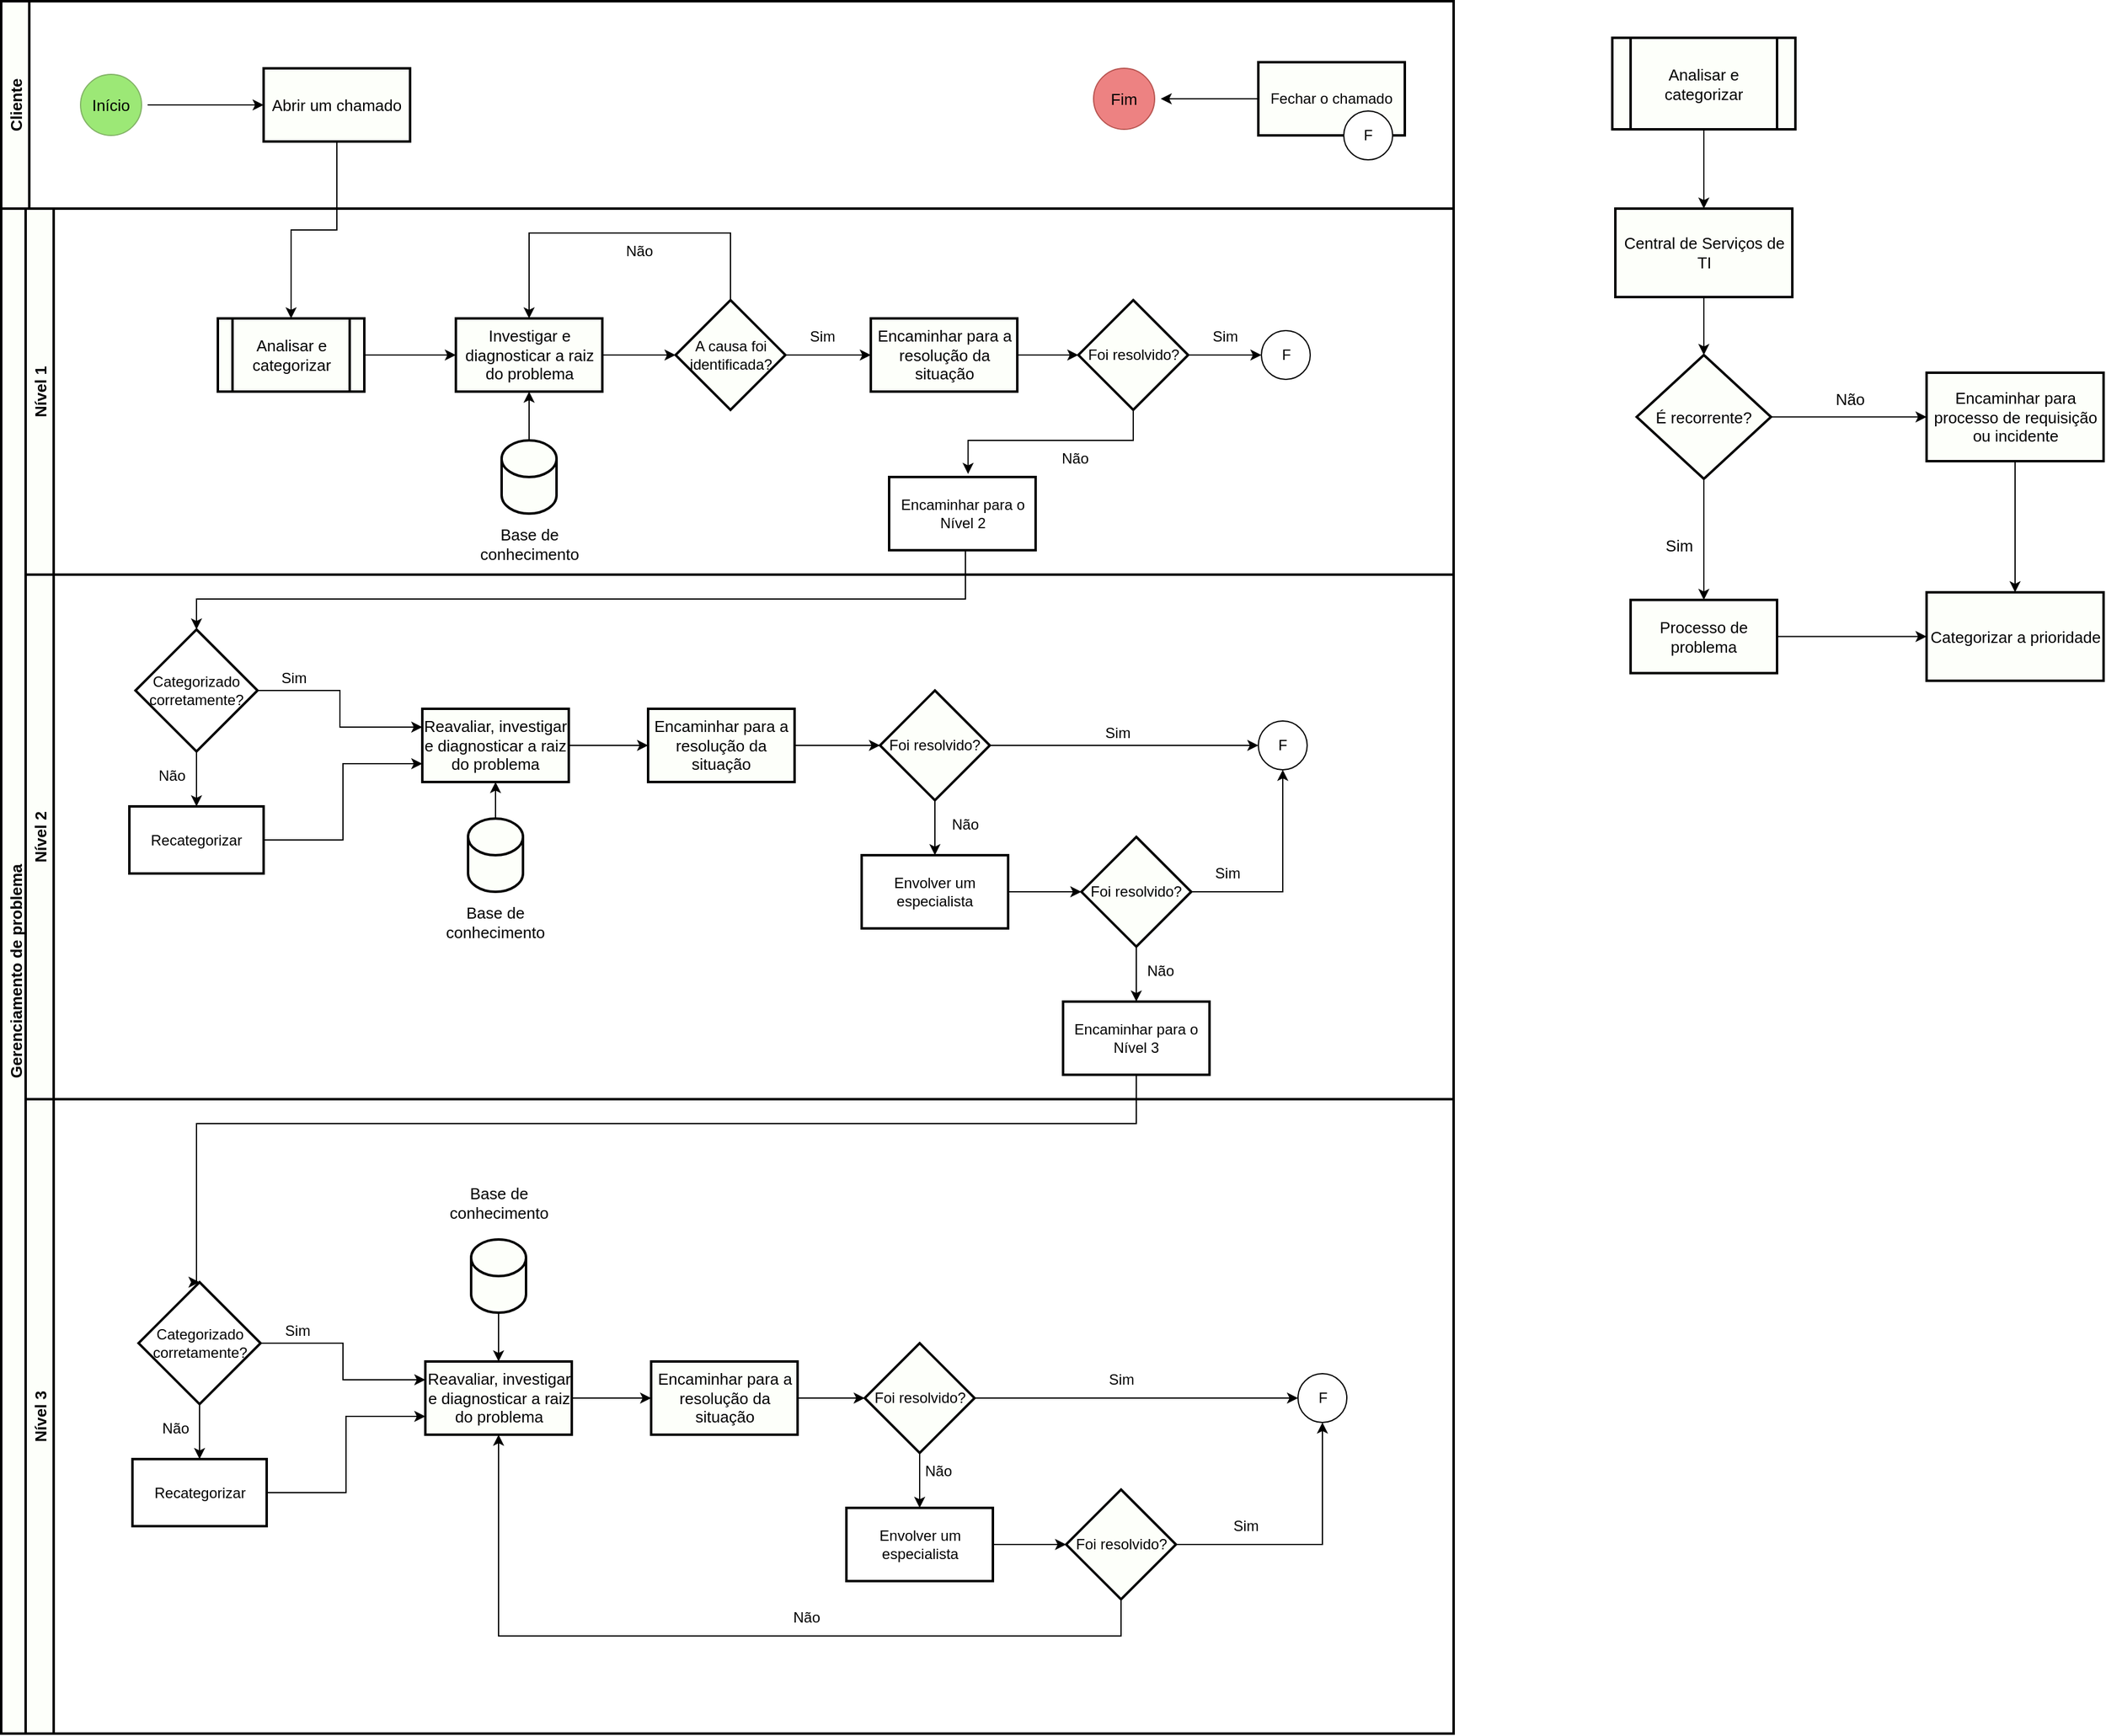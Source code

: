<mxfile version="20.5.3" type="device" pages="2"><diagram id="KlWMobIwwY9y-XO-scRr" name="Página-1"><mxGraphModel dx="1237" dy="596" grid="1" gridSize="10" guides="1" tooltips="1" connect="1" arrows="1" fold="1" page="1" pageScale="1" pageWidth="827" pageHeight="1169" math="0" shadow="0"><root><mxCell id="0"/><mxCell id="1" parent="0"/><mxCell id="NWzVZYrRXjy5s8aGG3nC-1" value="" style="ellipse;whiteSpace=wrap;html=1;aspect=fixed;fillColor=#9CE876;strokeColor=#82b366;" parent="1" vertex="1"><mxGeometry x="95" y="110" width="50" height="50" as="geometry"/></mxCell><mxCell id="NWzVZYrRXjy5s8aGG3nC-5" value="Cliente" style="swimlane;horizontal=0;strokeWidth=2;fontSize=13;fillColor=#FDFFFA;" parent="1" vertex="1"><mxGeometry x="30" y="50" width="1190" height="170" as="geometry"/></mxCell><mxCell id="NWzVZYrRXjy5s8aGG3nC-7" style="edgeStyle=orthogonalEdgeStyle;rounded=0;orthogonalLoop=1;jettySize=auto;html=1;entryX=0;entryY=0.5;entryDx=0;entryDy=0;fontSize=13;" parent="NWzVZYrRXjy5s8aGG3nC-5" source="NWzVZYrRXjy5s8aGG3nC-2" target="NWzVZYrRXjy5s8aGG3nC-8" edge="1"><mxGeometry relative="1" as="geometry"><mxPoint x="175" y="85" as="targetPoint"/></mxGeometry></mxCell><mxCell id="NWzVZYrRXjy5s8aGG3nC-2" value="Início" style="text;html=1;strokeColor=none;fillColor=none;align=center;verticalAlign=middle;whiteSpace=wrap;rounded=0;strokeWidth=2;fontSize=13;" parent="NWzVZYrRXjy5s8aGG3nC-5" vertex="1"><mxGeometry x="60" y="70" width="60" height="30" as="geometry"/></mxCell><mxCell id="NWzVZYrRXjy5s8aGG3nC-8" value="Abrir um chamado" style="rounded=0;whiteSpace=wrap;html=1;strokeWidth=2;fontSize=13;fillColor=#FDFFFA;" parent="NWzVZYrRXjy5s8aGG3nC-5" vertex="1"><mxGeometry x="215" y="55" width="120" height="60" as="geometry"/></mxCell><mxCell id="NWzVZYrRXjy5s8aGG3nC-111" style="edgeStyle=orthogonalEdgeStyle;rounded=0;orthogonalLoop=1;jettySize=auto;html=1;entryX=1;entryY=0.5;entryDx=0;entryDy=0;fontSize=12;" parent="NWzVZYrRXjy5s8aGG3nC-5" source="NWzVZYrRXjy5s8aGG3nC-59" target="NWzVZYrRXjy5s8aGG3nC-63" edge="1"><mxGeometry relative="1" as="geometry"/></mxCell><mxCell id="NWzVZYrRXjy5s8aGG3nC-59" value="Fechar o chamado" style="rounded=0;whiteSpace=wrap;html=1;strokeWidth=2;fontSize=12;fillColor=#FDFFFA;" parent="NWzVZYrRXjy5s8aGG3nC-5" vertex="1"><mxGeometry x="1030" y="50" width="120" height="60" as="geometry"/></mxCell><mxCell id="NWzVZYrRXjy5s8aGG3nC-62" value="" style="ellipse;whiteSpace=wrap;html=1;aspect=fixed;fillColor=#ED8282;strokeColor=#b85450;" parent="NWzVZYrRXjy5s8aGG3nC-5" vertex="1"><mxGeometry x="895" y="55" width="50" height="50" as="geometry"/></mxCell><mxCell id="NWzVZYrRXjy5s8aGG3nC-63" value="Fim" style="text;html=1;strokeColor=none;fillColor=none;align=center;verticalAlign=middle;whiteSpace=wrap;rounded=0;strokeWidth=2;fontSize=13;" parent="NWzVZYrRXjy5s8aGG3nC-5" vertex="1"><mxGeometry x="890" y="65" width="60" height="30" as="geometry"/></mxCell><mxCell id="3FDgDmIN8KnZ2Vhs6B7T-43" value="F" style="ellipse;whiteSpace=wrap;html=1;aspect=fixed;" vertex="1" parent="NWzVZYrRXjy5s8aGG3nC-5"><mxGeometry x="1100" y="90" width="40" height="40" as="geometry"/></mxCell><mxCell id="NWzVZYrRXjy5s8aGG3nC-10" value="Gerenciamento de problema" style="swimlane;horizontal=0;strokeWidth=2;fontSize=13;fillColor=#FDFFFA;" parent="1" vertex="1"><mxGeometry x="30" y="220" width="1190" height="1250" as="geometry"/></mxCell><mxCell id="NWzVZYrRXjy5s8aGG3nC-15" value="Nível 1" style="swimlane;horizontal=0;strokeWidth=2;fontSize=13;fillColor=#FDFFFA;startSize=23;" parent="NWzVZYrRXjy5s8aGG3nC-10" vertex="1"><mxGeometry x="20" width="1170" height="300" as="geometry"/></mxCell><mxCell id="NWzVZYrRXjy5s8aGG3nC-50" style="edgeStyle=orthogonalEdgeStyle;rounded=0;orthogonalLoop=1;jettySize=auto;html=1;entryX=0;entryY=0.5;entryDx=0;entryDy=0;fontSize=13;" parent="NWzVZYrRXjy5s8aGG3nC-15" source="NWzVZYrRXjy5s8aGG3nC-19" target="NWzVZYrRXjy5s8aGG3nC-49" edge="1"><mxGeometry relative="1" as="geometry"/></mxCell><mxCell id="NWzVZYrRXjy5s8aGG3nC-19" value="Analisar e categorizar" style="shape=process;whiteSpace=wrap;html=1;backgroundOutline=1;strokeWidth=2;fontSize=13;fillColor=#FDFFFA;" parent="NWzVZYrRXjy5s8aGG3nC-15" vertex="1"><mxGeometry x="157.5" y="90" width="120" height="60" as="geometry"/></mxCell><mxCell id="3FDgDmIN8KnZ2Vhs6B7T-59" style="edgeStyle=orthogonalEdgeStyle;rounded=0;orthogonalLoop=1;jettySize=auto;html=1;entryX=0;entryY=0.5;entryDx=0;entryDy=0;" edge="1" parent="NWzVZYrRXjy5s8aGG3nC-15" source="NWzVZYrRXjy5s8aGG3nC-49" target="NWzVZYrRXjy5s8aGG3nC-57"><mxGeometry relative="1" as="geometry"/></mxCell><mxCell id="NWzVZYrRXjy5s8aGG3nC-49" value="Investigar e diagnosticar a raiz do problema" style="rounded=0;whiteSpace=wrap;html=1;strokeWidth=2;fontSize=13;fillColor=#FDFFFA;" parent="NWzVZYrRXjy5s8aGG3nC-15" vertex="1"><mxGeometry x="352.5" y="90" width="120" height="60" as="geometry"/></mxCell><mxCell id="NWzVZYrRXjy5s8aGG3nC-53" style="edgeStyle=orthogonalEdgeStyle;rounded=0;orthogonalLoop=1;jettySize=auto;html=1;entryX=0.5;entryY=1;entryDx=0;entryDy=0;fontSize=13;" parent="NWzVZYrRXjy5s8aGG3nC-15" source="NWzVZYrRXjy5s8aGG3nC-51" target="NWzVZYrRXjy5s8aGG3nC-49" edge="1"><mxGeometry relative="1" as="geometry"/></mxCell><mxCell id="NWzVZYrRXjy5s8aGG3nC-51" value="" style="shape=cylinder3;whiteSpace=wrap;html=1;boundedLbl=1;backgroundOutline=1;size=15;strokeWidth=2;fontSize=13;fillColor=#FDFFFA;" parent="NWzVZYrRXjy5s8aGG3nC-15" vertex="1"><mxGeometry x="390" y="190" width="45" height="60" as="geometry"/></mxCell><mxCell id="NWzVZYrRXjy5s8aGG3nC-54" value="Base de conhecimento" style="text;html=1;strokeColor=none;fillColor=none;align=center;verticalAlign=middle;whiteSpace=wrap;rounded=0;strokeWidth=2;fontSize=13;" parent="NWzVZYrRXjy5s8aGG3nC-15" vertex="1"><mxGeometry x="367.5" y="260" width="90" height="30" as="geometry"/></mxCell><mxCell id="3FDgDmIN8KnZ2Vhs6B7T-67" style="edgeStyle=orthogonalEdgeStyle;rounded=0;orthogonalLoop=1;jettySize=auto;html=1;entryX=0;entryY=0.5;entryDx=0;entryDy=0;" edge="1" parent="NWzVZYrRXjy5s8aGG3nC-15" source="NWzVZYrRXjy5s8aGG3nC-55" target="3FDgDmIN8KnZ2Vhs6B7T-66"><mxGeometry relative="1" as="geometry"/></mxCell><mxCell id="NWzVZYrRXjy5s8aGG3nC-55" value="Encaminhar para a resolução da situação" style="rounded=0;whiteSpace=wrap;html=1;strokeWidth=2;fontSize=13;fillColor=#FDFFFA;" parent="NWzVZYrRXjy5s8aGG3nC-15" vertex="1"><mxGeometry x="692.5" y="90" width="120" height="60" as="geometry"/></mxCell><mxCell id="3FDgDmIN8KnZ2Vhs6B7T-61" style="edgeStyle=orthogonalEdgeStyle;rounded=0;orthogonalLoop=1;jettySize=auto;html=1;entryX=0;entryY=0.5;entryDx=0;entryDy=0;" edge="1" parent="NWzVZYrRXjy5s8aGG3nC-15" source="NWzVZYrRXjy5s8aGG3nC-57" target="NWzVZYrRXjy5s8aGG3nC-55"><mxGeometry relative="1" as="geometry"/></mxCell><mxCell id="3FDgDmIN8KnZ2Vhs6B7T-72" style="edgeStyle=orthogonalEdgeStyle;rounded=0;orthogonalLoop=1;jettySize=auto;html=1;entryX=0.5;entryY=0;entryDx=0;entryDy=0;" edge="1" parent="NWzVZYrRXjy5s8aGG3nC-15" source="NWzVZYrRXjy5s8aGG3nC-57" target="NWzVZYrRXjy5s8aGG3nC-49"><mxGeometry relative="1" as="geometry"><Array as="points"><mxPoint x="578" y="20"/><mxPoint x="413" y="20"/></Array></mxGeometry></mxCell><mxCell id="NWzVZYrRXjy5s8aGG3nC-57" value="A causa foi identificada?" style="rhombus;whiteSpace=wrap;html=1;strokeWidth=2;fontSize=12;fillColor=#FDFFFA;" parent="NWzVZYrRXjy5s8aGG3nC-15" vertex="1"><mxGeometry x="532.5" y="75" width="90" height="90" as="geometry"/></mxCell><mxCell id="NWzVZYrRXjy5s8aGG3nC-61" value="Sim" style="text;html=1;strokeColor=none;fillColor=none;align=center;verticalAlign=middle;whiteSpace=wrap;rounded=0;strokeWidth=2;fontSize=12;" parent="NWzVZYrRXjy5s8aGG3nC-15" vertex="1"><mxGeometry x="622.5" y="90" width="60" height="30" as="geometry"/></mxCell><mxCell id="NWzVZYrRXjy5s8aGG3nC-64" value="Encaminhar para o Nível 2" style="rounded=0;whiteSpace=wrap;html=1;strokeWidth=2;fontSize=12;" parent="NWzVZYrRXjy5s8aGG3nC-15" vertex="1"><mxGeometry x="707.5" y="220" width="120" height="60" as="geometry"/></mxCell><mxCell id="NWzVZYrRXjy5s8aGG3nC-66" value="Não" style="text;html=1;strokeColor=none;fillColor=none;align=center;verticalAlign=middle;whiteSpace=wrap;rounded=0;strokeWidth=2;fontSize=12;" parent="NWzVZYrRXjy5s8aGG3nC-15" vertex="1"><mxGeometry x="472.5" y="20" width="60" height="30" as="geometry"/></mxCell><mxCell id="3FDgDmIN8KnZ2Vhs6B7T-46" value="F" style="ellipse;whiteSpace=wrap;html=1;aspect=fixed;" vertex="1" parent="NWzVZYrRXjy5s8aGG3nC-15"><mxGeometry x="1012.5" y="100" width="40" height="40" as="geometry"/></mxCell><mxCell id="3FDgDmIN8KnZ2Vhs6B7T-64" value="Não" style="text;html=1;strokeColor=none;fillColor=none;align=center;verticalAlign=middle;whiteSpace=wrap;rounded=0;strokeWidth=2;fontSize=12;" vertex="1" parent="NWzVZYrRXjy5s8aGG3nC-15"><mxGeometry x="830" y="190" width="60" height="30" as="geometry"/></mxCell><mxCell id="3FDgDmIN8KnZ2Vhs6B7T-69" style="edgeStyle=orthogonalEdgeStyle;rounded=0;orthogonalLoop=1;jettySize=auto;html=1;entryX=0.539;entryY=-0.042;entryDx=0;entryDy=0;entryPerimeter=0;" edge="1" parent="NWzVZYrRXjy5s8aGG3nC-15" source="3FDgDmIN8KnZ2Vhs6B7T-66" target="NWzVZYrRXjy5s8aGG3nC-64"><mxGeometry relative="1" as="geometry"><Array as="points"><mxPoint x="907.5" y="190"/><mxPoint x="772.5" y="190"/></Array></mxGeometry></mxCell><mxCell id="3FDgDmIN8KnZ2Vhs6B7T-70" style="edgeStyle=orthogonalEdgeStyle;rounded=0;orthogonalLoop=1;jettySize=auto;html=1;entryX=0;entryY=0.5;entryDx=0;entryDy=0;" edge="1" parent="NWzVZYrRXjy5s8aGG3nC-15" source="3FDgDmIN8KnZ2Vhs6B7T-66"><mxGeometry relative="1" as="geometry"><mxPoint x="1012.5" y="120.0" as="targetPoint"/></mxGeometry></mxCell><mxCell id="3FDgDmIN8KnZ2Vhs6B7T-66" value="Foi resolvido?" style="rhombus;whiteSpace=wrap;html=1;strokeWidth=2;fontSize=12;fillColor=#FDFFFA;" vertex="1" parent="NWzVZYrRXjy5s8aGG3nC-15"><mxGeometry x="862.5" y="75" width="90" height="90" as="geometry"/></mxCell><mxCell id="3FDgDmIN8KnZ2Vhs6B7T-71" value="Sim" style="text;html=1;strokeColor=none;fillColor=none;align=center;verticalAlign=middle;whiteSpace=wrap;rounded=0;strokeWidth=2;fontSize=12;" vertex="1" parent="NWzVZYrRXjy5s8aGG3nC-15"><mxGeometry x="952.5" y="90" width="60" height="30" as="geometry"/></mxCell><mxCell id="NWzVZYrRXjy5s8aGG3nC-73" value="Nível 2" style="swimlane;horizontal=0;strokeWidth=2;fontSize=13;fillColor=#FDFFFA;startSize=23;" parent="NWzVZYrRXjy5s8aGG3nC-10" vertex="1"><mxGeometry x="20" y="300" width="1170" height="430" as="geometry"/></mxCell><mxCell id="NWzVZYrRXjy5s8aGG3nC-102" style="edgeStyle=orthogonalEdgeStyle;rounded=0;orthogonalLoop=1;jettySize=auto;html=1;fontSize=12;" parent="NWzVZYrRXjy5s8aGG3nC-73" source="NWzVZYrRXjy5s8aGG3nC-77" target="NWzVZYrRXjy5s8aGG3nC-82" edge="1"><mxGeometry relative="1" as="geometry"/></mxCell><mxCell id="NWzVZYrRXjy5s8aGG3nC-77" value="Reavaliar, investigar e diagnosticar a raiz do problema" style="rounded=0;whiteSpace=wrap;html=1;strokeWidth=2;fontSize=13;fillColor=#FDFFFA;" parent="NWzVZYrRXjy5s8aGG3nC-73" vertex="1"><mxGeometry x="325" y="110" width="120" height="60" as="geometry"/></mxCell><mxCell id="NWzVZYrRXjy5s8aGG3nC-101" style="edgeStyle=orthogonalEdgeStyle;rounded=0;orthogonalLoop=1;jettySize=auto;html=1;fontSize=12;" parent="NWzVZYrRXjy5s8aGG3nC-73" source="NWzVZYrRXjy5s8aGG3nC-79" target="NWzVZYrRXjy5s8aGG3nC-77" edge="1"><mxGeometry relative="1" as="geometry"/></mxCell><mxCell id="NWzVZYrRXjy5s8aGG3nC-79" value="" style="shape=cylinder3;whiteSpace=wrap;html=1;boundedLbl=1;backgroundOutline=1;size=15;strokeWidth=2;fontSize=13;fillColor=#FDFFFA;" parent="NWzVZYrRXjy5s8aGG3nC-73" vertex="1"><mxGeometry x="362.5" y="200" width="45" height="60" as="geometry"/></mxCell><mxCell id="NWzVZYrRXjy5s8aGG3nC-80" value="Base de conhecimento" style="text;html=1;strokeColor=none;fillColor=none;align=center;verticalAlign=middle;whiteSpace=wrap;rounded=0;strokeWidth=2;fontSize=13;" parent="NWzVZYrRXjy5s8aGG3nC-73" vertex="1"><mxGeometry x="340" y="270" width="90" height="30" as="geometry"/></mxCell><mxCell id="NWzVZYrRXjy5s8aGG3nC-81" style="edgeStyle=orthogonalEdgeStyle;rounded=0;orthogonalLoop=1;jettySize=auto;html=1;fontSize=12;" parent="NWzVZYrRXjy5s8aGG3nC-73" source="NWzVZYrRXjy5s8aGG3nC-82" target="NWzVZYrRXjy5s8aGG3nC-84" edge="1"><mxGeometry relative="1" as="geometry"/></mxCell><mxCell id="NWzVZYrRXjy5s8aGG3nC-82" value="Encaminhar para a resolução da situação" style="rounded=0;whiteSpace=wrap;html=1;strokeWidth=2;fontSize=13;fillColor=#FDFFFA;" parent="NWzVZYrRXjy5s8aGG3nC-73" vertex="1"><mxGeometry x="510" y="110" width="120" height="60" as="geometry"/></mxCell><mxCell id="NWzVZYrRXjy5s8aGG3nC-83" style="edgeStyle=orthogonalEdgeStyle;rounded=0;orthogonalLoop=1;jettySize=auto;html=1;entryX=0.5;entryY=0;entryDx=0;entryDy=0;fontSize=12;" parent="NWzVZYrRXjy5s8aGG3nC-73" source="NWzVZYrRXjy5s8aGG3nC-84" target="NWzVZYrRXjy5s8aGG3nC-86" edge="1"><mxGeometry relative="1" as="geometry"/></mxCell><mxCell id="3FDgDmIN8KnZ2Vhs6B7T-49" style="edgeStyle=orthogonalEdgeStyle;rounded=0;orthogonalLoop=1;jettySize=auto;html=1;entryX=0;entryY=0.5;entryDx=0;entryDy=0;" edge="1" parent="NWzVZYrRXjy5s8aGG3nC-73" source="NWzVZYrRXjy5s8aGG3nC-84" target="3FDgDmIN8KnZ2Vhs6B7T-47"><mxGeometry relative="1" as="geometry"/></mxCell><mxCell id="NWzVZYrRXjy5s8aGG3nC-84" value="Foi resolvido?" style="rhombus;whiteSpace=wrap;html=1;strokeWidth=2;fontSize=12;fillColor=#FDFFFA;" parent="NWzVZYrRXjy5s8aGG3nC-73" vertex="1"><mxGeometry x="700" y="95" width="90" height="90" as="geometry"/></mxCell><mxCell id="NWzVZYrRXjy5s8aGG3nC-104" style="edgeStyle=orthogonalEdgeStyle;rounded=0;orthogonalLoop=1;jettySize=auto;html=1;entryX=0;entryY=0.5;entryDx=0;entryDy=0;fontSize=12;" parent="NWzVZYrRXjy5s8aGG3nC-73" source="NWzVZYrRXjy5s8aGG3nC-86" target="NWzVZYrRXjy5s8aGG3nC-103" edge="1"><mxGeometry relative="1" as="geometry"/></mxCell><mxCell id="NWzVZYrRXjy5s8aGG3nC-86" value="Envolver um especialista" style="rounded=0;whiteSpace=wrap;html=1;strokeWidth=2;fontSize=12;" parent="NWzVZYrRXjy5s8aGG3nC-73" vertex="1"><mxGeometry x="685" y="230" width="120" height="60" as="geometry"/></mxCell><mxCell id="NWzVZYrRXjy5s8aGG3nC-87" value="Não" style="text;html=1;strokeColor=none;fillColor=none;align=center;verticalAlign=middle;whiteSpace=wrap;rounded=0;strokeWidth=2;fontSize=12;" parent="NWzVZYrRXjy5s8aGG3nC-73" vertex="1"><mxGeometry x="740" y="190" width="60" height="30" as="geometry"/></mxCell><mxCell id="NWzVZYrRXjy5s8aGG3nC-88" value="Sim" style="text;html=1;strokeColor=none;fillColor=none;align=center;verticalAlign=middle;whiteSpace=wrap;rounded=0;strokeWidth=2;fontSize=12;" parent="NWzVZYrRXjy5s8aGG3nC-73" vertex="1"><mxGeometry x="190" y="70" width="60" height="30" as="geometry"/></mxCell><mxCell id="NWzVZYrRXjy5s8aGG3nC-89" value="Não" style="text;html=1;strokeColor=none;fillColor=none;align=center;verticalAlign=middle;whiteSpace=wrap;rounded=0;strokeWidth=2;fontSize=12;" parent="NWzVZYrRXjy5s8aGG3nC-73" vertex="1"><mxGeometry x="90" y="150" width="60" height="30" as="geometry"/></mxCell><mxCell id="NWzVZYrRXjy5s8aGG3nC-94" style="edgeStyle=orthogonalEdgeStyle;rounded=0;orthogonalLoop=1;jettySize=auto;html=1;entryX=0.5;entryY=0;entryDx=0;entryDy=0;fontSize=12;" parent="NWzVZYrRXjy5s8aGG3nC-73" source="NWzVZYrRXjy5s8aGG3nC-69" target="NWzVZYrRXjy5s8aGG3nC-71" edge="1"><mxGeometry relative="1" as="geometry"/></mxCell><mxCell id="NWzVZYrRXjy5s8aGG3nC-98" style="edgeStyle=orthogonalEdgeStyle;rounded=0;orthogonalLoop=1;jettySize=auto;html=1;entryX=0;entryY=0.25;entryDx=0;entryDy=0;fontSize=12;" parent="NWzVZYrRXjy5s8aGG3nC-73" source="NWzVZYrRXjy5s8aGG3nC-69" target="NWzVZYrRXjy5s8aGG3nC-77" edge="1"><mxGeometry relative="1" as="geometry"/></mxCell><mxCell id="NWzVZYrRXjy5s8aGG3nC-69" value="Categorizado corretamente?" style="rhombus;whiteSpace=wrap;html=1;strokeWidth=2;fontSize=12;" parent="NWzVZYrRXjy5s8aGG3nC-73" vertex="1"><mxGeometry x="90" y="45" width="100" height="100" as="geometry"/></mxCell><mxCell id="NWzVZYrRXjy5s8aGG3nC-99" style="edgeStyle=orthogonalEdgeStyle;rounded=0;orthogonalLoop=1;jettySize=auto;html=1;entryX=0;entryY=0.75;entryDx=0;entryDy=0;fontSize=12;" parent="NWzVZYrRXjy5s8aGG3nC-73" source="NWzVZYrRXjy5s8aGG3nC-71" target="NWzVZYrRXjy5s8aGG3nC-77" edge="1"><mxGeometry relative="1" as="geometry"/></mxCell><mxCell id="NWzVZYrRXjy5s8aGG3nC-71" value="Recategorizar" style="rounded=0;whiteSpace=wrap;html=1;strokeWidth=2;fontSize=12;" parent="NWzVZYrRXjy5s8aGG3nC-73" vertex="1"><mxGeometry x="85" y="190" width="110" height="55" as="geometry"/></mxCell><mxCell id="NWzVZYrRXjy5s8aGG3nC-107" style="edgeStyle=orthogonalEdgeStyle;rounded=0;orthogonalLoop=1;jettySize=auto;html=1;entryX=0.5;entryY=0;entryDx=0;entryDy=0;fontSize=12;" parent="NWzVZYrRXjy5s8aGG3nC-73" source="NWzVZYrRXjy5s8aGG3nC-103" target="NWzVZYrRXjy5s8aGG3nC-106" edge="1"><mxGeometry relative="1" as="geometry"/></mxCell><mxCell id="3FDgDmIN8KnZ2Vhs6B7T-50" style="edgeStyle=orthogonalEdgeStyle;rounded=0;orthogonalLoop=1;jettySize=auto;html=1;entryX=0.5;entryY=1;entryDx=0;entryDy=0;" edge="1" parent="NWzVZYrRXjy5s8aGG3nC-73" source="NWzVZYrRXjy5s8aGG3nC-103" target="3FDgDmIN8KnZ2Vhs6B7T-47"><mxGeometry relative="1" as="geometry"/></mxCell><mxCell id="NWzVZYrRXjy5s8aGG3nC-103" value="Foi resolvido?" style="rhombus;whiteSpace=wrap;html=1;strokeWidth=2;fontSize=12;fillColor=#FDFFFA;" parent="NWzVZYrRXjy5s8aGG3nC-73" vertex="1"><mxGeometry x="865" y="215" width="90" height="90" as="geometry"/></mxCell><mxCell id="NWzVZYrRXjy5s8aGG3nC-106" value="Encaminhar para o Nível 3" style="rounded=0;whiteSpace=wrap;html=1;strokeWidth=2;fontSize=12;" parent="NWzVZYrRXjy5s8aGG3nC-73" vertex="1"><mxGeometry x="850" y="350" width="120" height="60" as="geometry"/></mxCell><mxCell id="NWzVZYrRXjy5s8aGG3nC-108" value="Não" style="text;html=1;strokeColor=none;fillColor=none;align=center;verticalAlign=middle;whiteSpace=wrap;rounded=0;strokeWidth=2;fontSize=12;" parent="NWzVZYrRXjy5s8aGG3nC-73" vertex="1"><mxGeometry x="900" y="310" width="60" height="30" as="geometry"/></mxCell><mxCell id="3FDgDmIN8KnZ2Vhs6B7T-8" value="Sim" style="text;html=1;strokeColor=none;fillColor=none;align=center;verticalAlign=middle;whiteSpace=wrap;rounded=0;strokeWidth=2;fontSize=12;" vertex="1" parent="NWzVZYrRXjy5s8aGG3nC-73"><mxGeometry x="865" y="115" width="60" height="30" as="geometry"/></mxCell><mxCell id="3FDgDmIN8KnZ2Vhs6B7T-47" value="F" style="ellipse;whiteSpace=wrap;html=1;aspect=fixed;" vertex="1" parent="NWzVZYrRXjy5s8aGG3nC-73"><mxGeometry x="1010" y="120" width="40" height="40" as="geometry"/></mxCell><mxCell id="NWzVZYrRXjy5s8aGG3nC-85" value="Sim" style="text;html=1;strokeColor=none;fillColor=none;align=center;verticalAlign=middle;whiteSpace=wrap;rounded=0;strokeWidth=2;fontSize=12;" parent="NWzVZYrRXjy5s8aGG3nC-73" vertex="1"><mxGeometry x="955" y="230" width="60" height="30" as="geometry"/></mxCell><mxCell id="NWzVZYrRXjy5s8aGG3nC-92" style="edgeStyle=orthogonalEdgeStyle;rounded=0;orthogonalLoop=1;jettySize=auto;html=1;entryX=0.5;entryY=0;entryDx=0;entryDy=0;fontSize=12;" parent="NWzVZYrRXjy5s8aGG3nC-10" source="NWzVZYrRXjy5s8aGG3nC-64" target="NWzVZYrRXjy5s8aGG3nC-69" edge="1"><mxGeometry relative="1" as="geometry"><Array as="points"><mxPoint x="790" y="320"/><mxPoint x="160" y="320"/></Array></mxGeometry></mxCell><mxCell id="3FDgDmIN8KnZ2Vhs6B7T-9" value="Nível 3" style="swimlane;horizontal=0;strokeWidth=2;fontSize=13;fillColor=#FDFFFA;startSize=23;" vertex="1" parent="NWzVZYrRXjy5s8aGG3nC-10"><mxGeometry x="20" y="730" width="1170" height="520" as="geometry"/></mxCell><mxCell id="3FDgDmIN8KnZ2Vhs6B7T-10" style="edgeStyle=orthogonalEdgeStyle;rounded=0;orthogonalLoop=1;jettySize=auto;html=1;fontSize=12;" edge="1" parent="3FDgDmIN8KnZ2Vhs6B7T-9" source="3FDgDmIN8KnZ2Vhs6B7T-11" target="3FDgDmIN8KnZ2Vhs6B7T-16"><mxGeometry relative="1" as="geometry"/></mxCell><mxCell id="3FDgDmIN8KnZ2Vhs6B7T-11" value="Reavaliar, investigar e diagnosticar a raiz do problema" style="rounded=0;whiteSpace=wrap;html=1;strokeWidth=2;fontSize=13;fillColor=#FDFFFA;" vertex="1" parent="3FDgDmIN8KnZ2Vhs6B7T-9"><mxGeometry x="327.5" y="215" width="120" height="60" as="geometry"/></mxCell><mxCell id="3FDgDmIN8KnZ2Vhs6B7T-15" style="edgeStyle=orthogonalEdgeStyle;rounded=0;orthogonalLoop=1;jettySize=auto;html=1;fontSize=12;" edge="1" parent="3FDgDmIN8KnZ2Vhs6B7T-9" source="3FDgDmIN8KnZ2Vhs6B7T-16" target="3FDgDmIN8KnZ2Vhs6B7T-18"><mxGeometry relative="1" as="geometry"/></mxCell><mxCell id="3FDgDmIN8KnZ2Vhs6B7T-16" value="Encaminhar para a resolução da situação" style="rounded=0;whiteSpace=wrap;html=1;strokeWidth=2;fontSize=13;fillColor=#FDFFFA;" vertex="1" parent="3FDgDmIN8KnZ2Vhs6B7T-9"><mxGeometry x="512.5" y="215" width="120" height="60" as="geometry"/></mxCell><mxCell id="3FDgDmIN8KnZ2Vhs6B7T-17" style="edgeStyle=orthogonalEdgeStyle;rounded=0;orthogonalLoop=1;jettySize=auto;html=1;entryX=0.5;entryY=0;entryDx=0;entryDy=0;fontSize=12;" edge="1" parent="3FDgDmIN8KnZ2Vhs6B7T-9" source="3FDgDmIN8KnZ2Vhs6B7T-18" target="3FDgDmIN8KnZ2Vhs6B7T-21"><mxGeometry relative="1" as="geometry"/></mxCell><mxCell id="3FDgDmIN8KnZ2Vhs6B7T-53" style="edgeStyle=orthogonalEdgeStyle;rounded=0;orthogonalLoop=1;jettySize=auto;html=1;entryX=0;entryY=0.5;entryDx=0;entryDy=0;" edge="1" parent="3FDgDmIN8KnZ2Vhs6B7T-9" source="3FDgDmIN8KnZ2Vhs6B7T-18" target="3FDgDmIN8KnZ2Vhs6B7T-51"><mxGeometry relative="1" as="geometry"/></mxCell><mxCell id="3FDgDmIN8KnZ2Vhs6B7T-18" value="Foi resolvido?" style="rhombus;whiteSpace=wrap;html=1;strokeWidth=2;fontSize=12;fillColor=#FDFFFA;" vertex="1" parent="3FDgDmIN8KnZ2Vhs6B7T-9"><mxGeometry x="687.5" y="200" width="90" height="90" as="geometry"/></mxCell><mxCell id="3FDgDmIN8KnZ2Vhs6B7T-20" style="edgeStyle=orthogonalEdgeStyle;rounded=0;orthogonalLoop=1;jettySize=auto;html=1;entryX=0;entryY=0.5;entryDx=0;entryDy=0;fontSize=12;" edge="1" parent="3FDgDmIN8KnZ2Vhs6B7T-9" source="3FDgDmIN8KnZ2Vhs6B7T-21" target="3FDgDmIN8KnZ2Vhs6B7T-31"><mxGeometry relative="1" as="geometry"/></mxCell><mxCell id="3FDgDmIN8KnZ2Vhs6B7T-21" value="Envolver um especialista" style="rounded=0;whiteSpace=wrap;html=1;strokeWidth=2;fontSize=12;" vertex="1" parent="3FDgDmIN8KnZ2Vhs6B7T-9"><mxGeometry x="672.5" y="335" width="120" height="60" as="geometry"/></mxCell><mxCell id="3FDgDmIN8KnZ2Vhs6B7T-22" value="Não" style="text;html=1;strokeColor=none;fillColor=none;align=center;verticalAlign=middle;whiteSpace=wrap;rounded=0;strokeWidth=2;fontSize=12;" vertex="1" parent="3FDgDmIN8KnZ2Vhs6B7T-9"><mxGeometry x="717.5" y="290" width="60" height="30" as="geometry"/></mxCell><mxCell id="3FDgDmIN8KnZ2Vhs6B7T-23" value="Sim" style="text;html=1;strokeColor=none;fillColor=none;align=center;verticalAlign=middle;whiteSpace=wrap;rounded=0;strokeWidth=2;fontSize=12;" vertex="1" parent="3FDgDmIN8KnZ2Vhs6B7T-9"><mxGeometry x="192.5" y="175" width="60" height="30" as="geometry"/></mxCell><mxCell id="3FDgDmIN8KnZ2Vhs6B7T-24" value="Não" style="text;html=1;strokeColor=none;fillColor=none;align=center;verticalAlign=middle;whiteSpace=wrap;rounded=0;strokeWidth=2;fontSize=12;" vertex="1" parent="3FDgDmIN8KnZ2Vhs6B7T-9"><mxGeometry x="92.5" y="255" width="60" height="30" as="geometry"/></mxCell><mxCell id="3FDgDmIN8KnZ2Vhs6B7T-25" style="edgeStyle=orthogonalEdgeStyle;rounded=0;orthogonalLoop=1;jettySize=auto;html=1;entryX=0.5;entryY=0;entryDx=0;entryDy=0;fontSize=12;" edge="1" parent="3FDgDmIN8KnZ2Vhs6B7T-9" source="3FDgDmIN8KnZ2Vhs6B7T-27" target="3FDgDmIN8KnZ2Vhs6B7T-29"><mxGeometry relative="1" as="geometry"/></mxCell><mxCell id="3FDgDmIN8KnZ2Vhs6B7T-26" style="edgeStyle=orthogonalEdgeStyle;rounded=0;orthogonalLoop=1;jettySize=auto;html=1;entryX=0;entryY=0.25;entryDx=0;entryDy=0;fontSize=12;" edge="1" parent="3FDgDmIN8KnZ2Vhs6B7T-9" source="3FDgDmIN8KnZ2Vhs6B7T-27" target="3FDgDmIN8KnZ2Vhs6B7T-11"><mxGeometry relative="1" as="geometry"/></mxCell><mxCell id="3FDgDmIN8KnZ2Vhs6B7T-27" value="Categorizado corretamente?" style="rhombus;whiteSpace=wrap;html=1;strokeWidth=2;fontSize=12;" vertex="1" parent="3FDgDmIN8KnZ2Vhs6B7T-9"><mxGeometry x="92.5" y="150" width="100" height="100" as="geometry"/></mxCell><mxCell id="3FDgDmIN8KnZ2Vhs6B7T-28" style="edgeStyle=orthogonalEdgeStyle;rounded=0;orthogonalLoop=1;jettySize=auto;html=1;entryX=0;entryY=0.75;entryDx=0;entryDy=0;fontSize=12;" edge="1" parent="3FDgDmIN8KnZ2Vhs6B7T-9" source="3FDgDmIN8KnZ2Vhs6B7T-29" target="3FDgDmIN8KnZ2Vhs6B7T-11"><mxGeometry relative="1" as="geometry"/></mxCell><mxCell id="3FDgDmIN8KnZ2Vhs6B7T-29" value="Recategorizar" style="rounded=0;whiteSpace=wrap;html=1;strokeWidth=2;fontSize=12;" vertex="1" parent="3FDgDmIN8KnZ2Vhs6B7T-9"><mxGeometry x="87.5" y="295" width="110" height="55" as="geometry"/></mxCell><mxCell id="3FDgDmIN8KnZ2Vhs6B7T-56" style="edgeStyle=orthogonalEdgeStyle;rounded=0;orthogonalLoop=1;jettySize=auto;html=1;entryX=0.5;entryY=1;entryDx=0;entryDy=0;" edge="1" parent="3FDgDmIN8KnZ2Vhs6B7T-9" source="3FDgDmIN8KnZ2Vhs6B7T-31" target="3FDgDmIN8KnZ2Vhs6B7T-51"><mxGeometry relative="1" as="geometry"/></mxCell><mxCell id="3FDgDmIN8KnZ2Vhs6B7T-74" style="edgeStyle=orthogonalEdgeStyle;rounded=0;orthogonalLoop=1;jettySize=auto;html=1;entryX=0.5;entryY=1;entryDx=0;entryDy=0;" edge="1" parent="3FDgDmIN8KnZ2Vhs6B7T-9" source="3FDgDmIN8KnZ2Vhs6B7T-31" target="3FDgDmIN8KnZ2Vhs6B7T-11"><mxGeometry relative="1" as="geometry"><Array as="points"><mxPoint x="897.5" y="440"/><mxPoint x="387.5" y="440"/></Array></mxGeometry></mxCell><mxCell id="3FDgDmIN8KnZ2Vhs6B7T-31" value="Foi resolvido?" style="rhombus;whiteSpace=wrap;html=1;strokeWidth=2;fontSize=12;fillColor=#FDFFFA;" vertex="1" parent="3FDgDmIN8KnZ2Vhs6B7T-9"><mxGeometry x="852.5" y="320" width="90" height="90" as="geometry"/></mxCell><mxCell id="3FDgDmIN8KnZ2Vhs6B7T-34" value="Sim" style="text;html=1;strokeColor=none;fillColor=none;align=center;verticalAlign=middle;whiteSpace=wrap;rounded=0;strokeWidth=2;fontSize=12;" vertex="1" parent="3FDgDmIN8KnZ2Vhs6B7T-9"><mxGeometry x="867.5" y="215" width="60" height="30" as="geometry"/></mxCell><mxCell id="3FDgDmIN8KnZ2Vhs6B7T-51" value="F" style="ellipse;whiteSpace=wrap;html=1;aspect=fixed;" vertex="1" parent="3FDgDmIN8KnZ2Vhs6B7T-9"><mxGeometry x="1042.5" y="225" width="40" height="40" as="geometry"/></mxCell><mxCell id="3FDgDmIN8KnZ2Vhs6B7T-19" value="Sim" style="text;html=1;strokeColor=none;fillColor=none;align=center;verticalAlign=middle;whiteSpace=wrap;rounded=0;strokeWidth=2;fontSize=12;" vertex="1" parent="3FDgDmIN8KnZ2Vhs6B7T-9"><mxGeometry x="970" y="335" width="60" height="30" as="geometry"/></mxCell><mxCell id="3FDgDmIN8KnZ2Vhs6B7T-76" style="edgeStyle=orthogonalEdgeStyle;rounded=0;orthogonalLoop=1;jettySize=auto;html=1;entryX=0.5;entryY=0;entryDx=0;entryDy=0;" edge="1" parent="3FDgDmIN8KnZ2Vhs6B7T-9" source="3FDgDmIN8KnZ2Vhs6B7T-13" target="3FDgDmIN8KnZ2Vhs6B7T-11"><mxGeometry relative="1" as="geometry"/></mxCell><mxCell id="3FDgDmIN8KnZ2Vhs6B7T-13" value="" style="shape=cylinder3;whiteSpace=wrap;html=1;boundedLbl=1;backgroundOutline=1;size=15;strokeWidth=2;fontSize=13;fillColor=#FDFFFA;" vertex="1" parent="3FDgDmIN8KnZ2Vhs6B7T-9"><mxGeometry x="365" y="115" width="45" height="60" as="geometry"/></mxCell><mxCell id="3FDgDmIN8KnZ2Vhs6B7T-14" value="Base de conhecimento" style="text;html=1;strokeColor=none;fillColor=none;align=center;verticalAlign=middle;whiteSpace=wrap;rounded=0;strokeWidth=2;fontSize=13;" vertex="1" parent="3FDgDmIN8KnZ2Vhs6B7T-9"><mxGeometry x="342.5" y="70" width="90" height="30" as="geometry"/></mxCell><mxCell id="3FDgDmIN8KnZ2Vhs6B7T-77" value="Não" style="text;html=1;strokeColor=none;fillColor=none;align=center;verticalAlign=middle;whiteSpace=wrap;rounded=0;strokeWidth=2;fontSize=12;" vertex="1" parent="3FDgDmIN8KnZ2Vhs6B7T-9"><mxGeometry x="610" y="410" width="60" height="30" as="geometry"/></mxCell><mxCell id="3FDgDmIN8KnZ2Vhs6B7T-35" style="edgeStyle=orthogonalEdgeStyle;rounded=0;orthogonalLoop=1;jettySize=auto;html=1;entryX=0.5;entryY=0;entryDx=0;entryDy=0;" edge="1" parent="NWzVZYrRXjy5s8aGG3nC-10" source="NWzVZYrRXjy5s8aGG3nC-106" target="3FDgDmIN8KnZ2Vhs6B7T-27"><mxGeometry relative="1" as="geometry"><Array as="points"><mxPoint x="930" y="750"/><mxPoint x="160" y="750"/></Array></mxGeometry></mxCell><mxCell id="NWzVZYrRXjy5s8aGG3nC-18" style="edgeStyle=orthogonalEdgeStyle;rounded=0;orthogonalLoop=1;jettySize=auto;html=1;fontSize=13;entryX=0.5;entryY=0;entryDx=0;entryDy=0;" parent="1" source="NWzVZYrRXjy5s8aGG3nC-8" target="NWzVZYrRXjy5s8aGG3nC-19" edge="1"><mxGeometry relative="1" as="geometry"><mxPoint x="305" y="290" as="targetPoint"/></mxGeometry></mxCell><mxCell id="3FDgDmIN8KnZ2Vhs6B7T-3" style="edgeStyle=orthogonalEdgeStyle;rounded=0;orthogonalLoop=1;jettySize=auto;html=1;entryX=0.5;entryY=0;entryDx=0;entryDy=0;" edge="1" parent="1" source="NWzVZYrRXjy5s8aGG3nC-20" target="3FDgDmIN8KnZ2Vhs6B7T-2"><mxGeometry relative="1" as="geometry"/></mxCell><mxCell id="NWzVZYrRXjy5s8aGG3nC-20" value="Analisar e categorizar" style="shape=process;whiteSpace=wrap;html=1;backgroundOutline=1;strokeWidth=2;fontSize=13;fillColor=#FDFFFA;" parent="1" vertex="1"><mxGeometry x="1350" y="80" width="150" height="75" as="geometry"/></mxCell><mxCell id="NWzVZYrRXjy5s8aGG3nC-36" style="edgeStyle=orthogonalEdgeStyle;rounded=0;orthogonalLoop=1;jettySize=auto;html=1;entryX=0.5;entryY=0;entryDx=0;entryDy=0;fontSize=13;" parent="1" source="NWzVZYrRXjy5s8aGG3nC-21" target="NWzVZYrRXjy5s8aGG3nC-35" edge="1"><mxGeometry relative="1" as="geometry"/></mxCell><mxCell id="NWzVZYrRXjy5s8aGG3nC-40" style="edgeStyle=orthogonalEdgeStyle;rounded=0;orthogonalLoop=1;jettySize=auto;html=1;fontSize=13;entryX=0;entryY=0.5;entryDx=0;entryDy=0;" parent="1" source="NWzVZYrRXjy5s8aGG3nC-21" target="NWzVZYrRXjy5s8aGG3nC-42" edge="1"><mxGeometry relative="1" as="geometry"><mxPoint x="1605" y="390.77" as="targetPoint"/></mxGeometry></mxCell><mxCell id="NWzVZYrRXjy5s8aGG3nC-21" value="É recorrente?" style="rhombus;whiteSpace=wrap;html=1;strokeWidth=2;fontSize=13;fillColor=#FDFFFA;" parent="1" vertex="1"><mxGeometry x="1370" y="340" width="110" height="101.54" as="geometry"/></mxCell><mxCell id="NWzVZYrRXjy5s8aGG3nC-48" style="edgeStyle=orthogonalEdgeStyle;rounded=0;orthogonalLoop=1;jettySize=auto;html=1;entryX=0;entryY=0.5;entryDx=0;entryDy=0;fontSize=13;" parent="1" source="NWzVZYrRXjy5s8aGG3nC-35" target="NWzVZYrRXjy5s8aGG3nC-44" edge="1"><mxGeometry relative="1" as="geometry"/></mxCell><mxCell id="NWzVZYrRXjy5s8aGG3nC-35" value="Processo de problema" style="rounded=0;whiteSpace=wrap;html=1;strokeWidth=2;fontSize=13;fillColor=#FDFFFA;" parent="1" vertex="1"><mxGeometry x="1365" y="540.77" width="120" height="60" as="geometry"/></mxCell><mxCell id="NWzVZYrRXjy5s8aGG3nC-37" value="Sim" style="text;html=1;strokeColor=none;fillColor=none;align=center;verticalAlign=middle;whiteSpace=wrap;rounded=0;strokeWidth=2;fontSize=13;" parent="1" vertex="1"><mxGeometry x="1375" y="480.77" width="60" height="30" as="geometry"/></mxCell><mxCell id="NWzVZYrRXjy5s8aGG3nC-41" value="Não" style="text;html=1;strokeColor=none;fillColor=none;align=center;verticalAlign=middle;whiteSpace=wrap;rounded=0;strokeWidth=2;fontSize=13;" parent="1" vertex="1"><mxGeometry x="1515" y="360.77" width="60" height="30" as="geometry"/></mxCell><mxCell id="NWzVZYrRXjy5s8aGG3nC-47" style="edgeStyle=orthogonalEdgeStyle;rounded=0;orthogonalLoop=1;jettySize=auto;html=1;fontSize=13;" parent="1" source="NWzVZYrRXjy5s8aGG3nC-42" target="NWzVZYrRXjy5s8aGG3nC-44" edge="1"><mxGeometry relative="1" as="geometry"/></mxCell><mxCell id="NWzVZYrRXjy5s8aGG3nC-42" value="Encaminhar para processo de requisição ou incidente" style="rounded=0;whiteSpace=wrap;html=1;strokeWidth=2;fontSize=13;fillColor=#FDFFFA;" parent="1" vertex="1"><mxGeometry x="1607.5" y="354.52" width="145" height="72.5" as="geometry"/></mxCell><mxCell id="NWzVZYrRXjy5s8aGG3nC-44" value="Categorizar a prioridade" style="rounded=0;whiteSpace=wrap;html=1;strokeWidth=2;fontSize=13;fillColor=#FDFFFA;" parent="1" vertex="1"><mxGeometry x="1607.5" y="534.52" width="145" height="72.5" as="geometry"/></mxCell><mxCell id="3FDgDmIN8KnZ2Vhs6B7T-4" style="edgeStyle=orthogonalEdgeStyle;rounded=0;orthogonalLoop=1;jettySize=auto;html=1;entryX=0.5;entryY=0;entryDx=0;entryDy=0;" edge="1" parent="1" source="3FDgDmIN8KnZ2Vhs6B7T-2" target="NWzVZYrRXjy5s8aGG3nC-21"><mxGeometry relative="1" as="geometry"/></mxCell><mxCell id="3FDgDmIN8KnZ2Vhs6B7T-2" value=" Central de Serviços de TI " style="rounded=0;whiteSpace=wrap;html=1;strokeWidth=2;fontSize=13;fillColor=#FDFFFA;" vertex="1" parent="1"><mxGeometry x="1352.5" y="220.0" width="145" height="72.5" as="geometry"/></mxCell></root></mxGraphModel></diagram><diagram id="-ZVyWy6IH4uPo74tHY8w" name="Página-2"><mxGraphModel dx="1422" dy="685" grid="1" gridSize="10" guides="1" tooltips="1" connect="1" arrows="1" fold="1" page="1" pageScale="1" pageWidth="827" pageHeight="1169" math="0" shadow="0"><root><mxCell id="0"/><mxCell id="1" parent="0"/></root></mxGraphModel></diagram></mxfile>